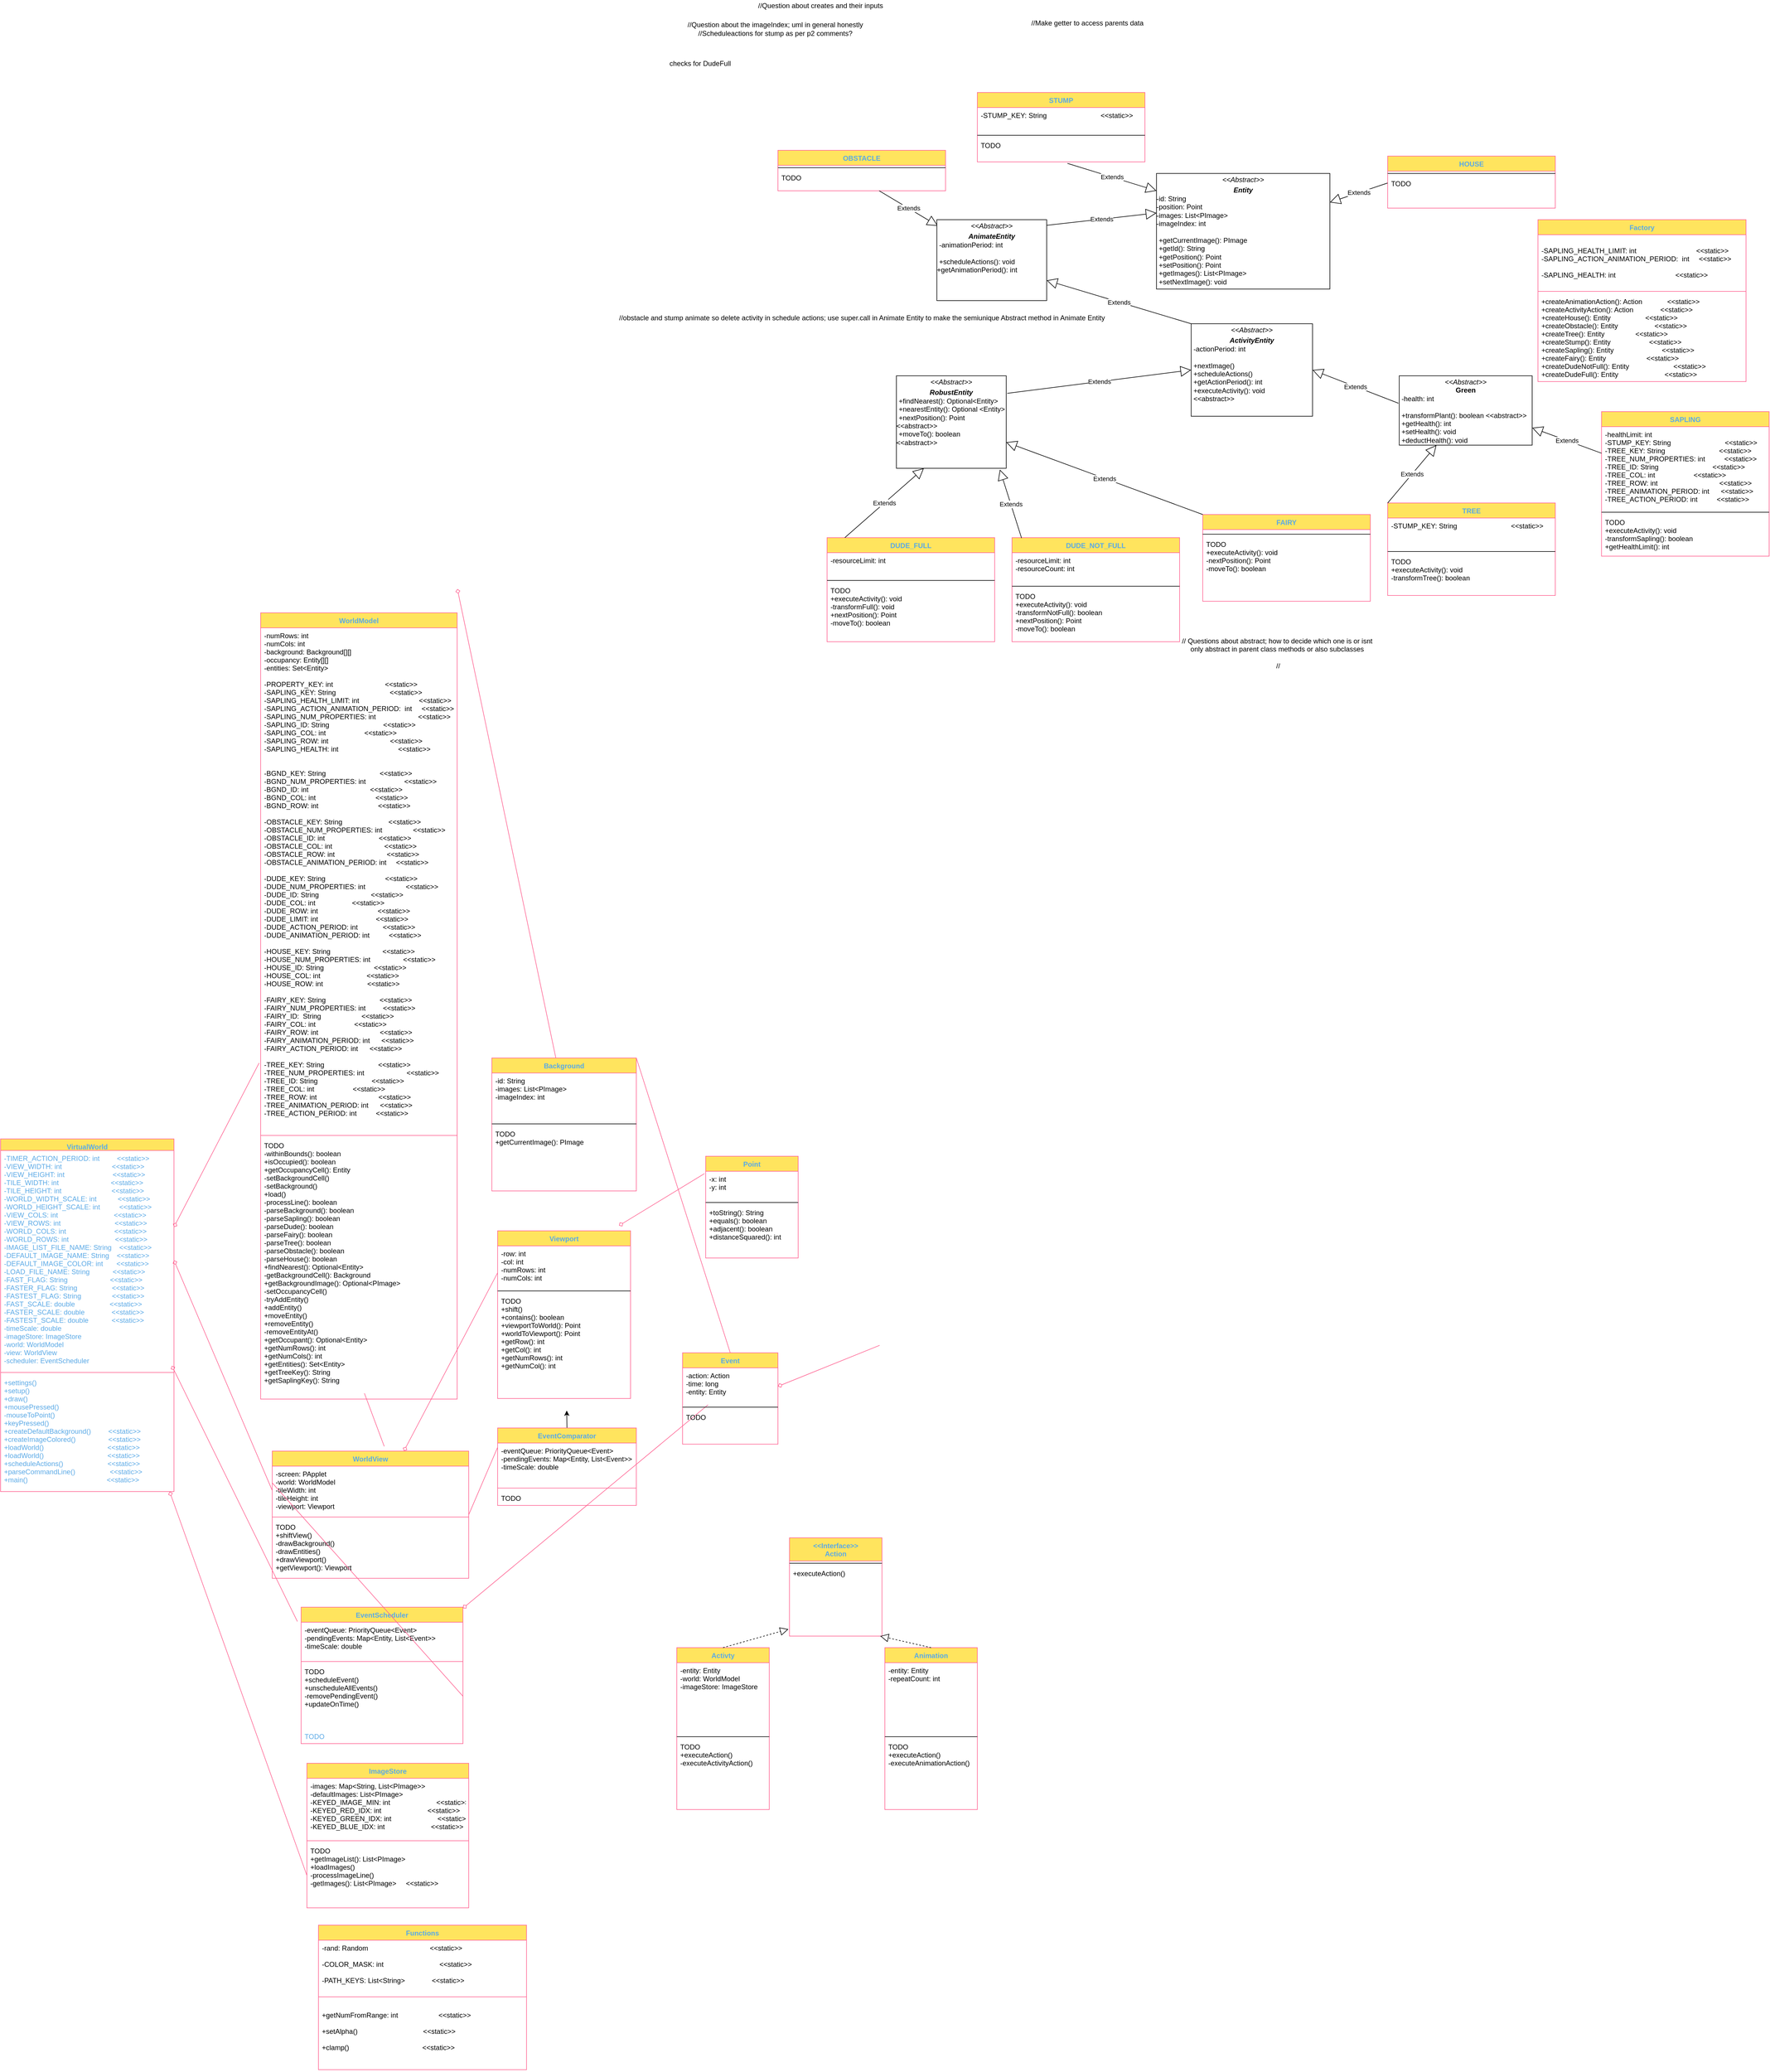 <mxfile version="15.6.4" type="device"><diagram id="Yo6Zvny2ZRX3JAPKxXua" name="Page 2"><mxGraphModel dx="2624" dy="3294" grid="1" gridSize="10" guides="1" tooltips="1" connect="1" arrows="1" fold="1" page="1" pageScale="1" pageWidth="850" pageHeight="1100" math="0" shadow="0"><root><mxCell id="0"/><mxCell id="1" parent="0"/><mxCell id="8I9pphBKhg92I5GMk5e_-31" value="" style="graphMlID=e0;endArrow=none;strokeColor=#FF6392;strokeWidth=1.0;startArrow=diamond;startFill=0;endFill=1;exitX=1;exitY=0.25;exitDx=0;exitDy=0;fontColor=#5AA9E6;entryX=-0.008;entryY=-0.286;entryDx=0;entryDy=0;entryPerimeter=0;" parent="1" source="8I9pphBKhg92I5GMk5e_-50" target="8I9pphBKhg92I5GMk5e_-57" edge="1"><mxGeometry relative="1" as="geometry"/></mxCell><mxCell id="8I9pphBKhg92I5GMk5e_-32" value="" style="graphMlID=e1;endArrow=none;strokeColor=#FF6392;strokeWidth=1.0;startArrow=diamond;startFill=0;endFill=1;exitX=1;exitY=0.5;exitDx=0;exitDy=0;fontColor=#5AA9E6;entryX=0;entryY=0.5;entryDx=0;entryDy=0;" parent="1" source="8I9pphBKhg92I5GMk5e_-51" target="8I9pphBKhg92I5GMk5e_-61" edge="1"><mxGeometry relative="1" as="geometry"/></mxCell><mxCell id="8I9pphBKhg92I5GMk5e_-33" value="" style="graphMlID=e2;endArrow=none;strokeColor=#FF6392;strokeWidth=1.0;startArrow=diamond;startFill=0;endFill=1;fontColor=#5AA9E6;entryX=0;entryY=0.25;entryDx=0;entryDy=0;" parent="1" source="8I9pphBKhg92I5GMk5e_-60" target="8I9pphBKhg92I5GMk5e_-89" edge="1"><mxGeometry relative="1" as="geometry"><mxPoint x="648" y="240" as="sourcePoint"/></mxGeometry></mxCell><mxCell id="8I9pphBKhg92I5GMk5e_-34" value="" style="graphMlID=e3;endArrow=none;strokeColor=#FF6392;strokeWidth=1.0;startArrow=diamond;startFill=0;endFill=1;exitX=0.988;exitY=-0.077;exitDx=0;exitDy=0;exitPerimeter=0;fontColor=#5AA9E6;entryX=-0.023;entryY=0.105;entryDx=0;entryDy=0;entryPerimeter=0;" parent="1" source="8I9pphBKhg92I5GMk5e_-53" target="8I9pphBKhg92I5GMk5e_-64" edge="1"><mxGeometry relative="1" as="geometry"><mxPoint x="840" y="580" as="targetPoint"/></mxGeometry></mxCell><mxCell id="8I9pphBKhg92I5GMk5e_-35" value="" style="graphMlID=e4;endArrow=none;strokeColor=#FF6392;strokeWidth=1.0;startArrow=diamond;startFill=0;endFill=1;exitX=0.975;exitY=1;exitDx=0;exitDy=0;exitPerimeter=0;fontColor=#5AA9E6;entryX=0;entryY=0.5;entryDx=0;entryDy=0;" parent="1" source="8I9pphBKhg92I5GMk5e_-53" target="8I9pphBKhg92I5GMk5e_-71" edge="1"><mxGeometry relative="1" as="geometry"/></mxCell><mxCell id="8I9pphBKhg92I5GMk5e_-36" value="" style="graphMlID=e5;endArrow=none;strokeColor=#FF6392;strokeWidth=1.0;startArrow=diamond;startFill=0;endFill=1;fontColor=#5AA9E6;exitX=1.001;exitY=-0.077;exitDx=0;exitDy=0;exitPerimeter=0;" parent="1" source="8I9pphBKhg92I5GMk5e_-55" target="8I9pphBKhg92I5GMk5e_-82" edge="1"><mxGeometry relative="1" as="geometry"/></mxCell><mxCell id="8I9pphBKhg92I5GMk5e_-37" value="" style="graphMlID=e6;endArrow=none;strokeColor=#FF6392;strokeWidth=1.0;startArrow=diamond;startFill=0;endFill=1;fontColor=#5AA9E6;" parent="1" source="8I9pphBKhg92I5GMk5e_-64" target="8I9pphBKhg92I5GMk5e_-97" edge="1"><mxGeometry relative="1" as="geometry"/></mxCell><mxCell id="8I9pphBKhg92I5GMk5e_-38" value="" style="graphMlID=e7;endArrow=none;strokeColor=#FF6392;strokeWidth=1.0;startArrow=none;startFill=1;endFill=1;fontColor=#5AA9E6;entryX=0;entryY=0.25;entryDx=0;entryDy=0;exitX=1;exitY=0.5;exitDx=0;exitDy=0;" parent="1" source="8I9pphBKhg92I5GMk5e_-60" target="8I9pphBKhg92I5GMk5e_-72" edge="1"><mxGeometry relative="1" as="geometry"/></mxCell><mxCell id="8I9pphBKhg92I5GMk5e_-40" value="" style="graphMlID=e9;endArrow=none;strokeColor=#FF6392;strokeWidth=1.0;startArrow=diamond;startFill=0;endFill=1;fontColor=#5AA9E6;entryX=-0.013;entryY=0.08;entryDx=0;entryDy=0;entryPerimeter=0;" parent="1" target="8I9pphBKhg92I5GMk5e_-105" edge="1"><mxGeometry relative="1" as="geometry"><mxPoint x="1090" y="300" as="sourcePoint"/></mxGeometry></mxCell><mxCell id="8I9pphBKhg92I5GMk5e_-42" value="" style="graphMlID=e11;endArrow=none;strokeColor=#FF6392;strokeWidth=1.0;startArrow=diamond;startFill=0;endFill=1;fontColor=#5AA9E6;exitX=1;exitY=0.5;exitDx=0;exitDy=0;entryX=0.006;entryY=0.178;entryDx=0;entryDy=0;entryPerimeter=0;" parent="1" source="8I9pphBKhg92I5GMk5e_-97" edge="1"><mxGeometry relative="1" as="geometry"><mxPoint x="1540.96" y="507.072" as="targetPoint"/></mxGeometry></mxCell><mxCell id="8I9pphBKhg92I5GMk5e_-45" value="" style="graphMlID=e14;endArrow=none;strokeColor=#FF6392;strokeWidth=1.0;startArrow=none;startFill=1;endFill=1;fontColor=#5AA9E6;exitX=0.5;exitY=0;exitDx=0;exitDy=0;entryX=1;entryY=0;entryDx=0;entryDy=0;" parent="1" source="8I9pphBKhg92I5GMk5e_-96" target="8I9pphBKhg92I5GMk5e_-81" edge="1"><mxGeometry relative="1" as="geometry"><mxPoint x="1420.887" y="-186" as="targetPoint"/></mxGeometry></mxCell><mxCell id="8I9pphBKhg92I5GMk5e_-50" value="VirtualWorld" style="swimlane;fontStyle=1;align=center;verticalAlign=top;childLayout=stackLayout;horizontal=1;startSize=20;horizontalStack=0;resizeParent=1;resizeParentMax=0;resizeLast=0;collapsible=1;marginBottom=0;hachureGap=4;pointerEvents=0;fillColor=#FFE45E;strokeColor=#FF6392;fontColor=#5AA9E6;" parent="1" vertex="1"><mxGeometry x="20" y="150" width="300" height="610" as="geometry"/></mxCell><mxCell id="8I9pphBKhg92I5GMk5e_-51" value="-TIMER_ACTION_PERIOD: int         &lt;&lt;static&gt;&gt;&#10;-VIEW_WIDTH: int                          &lt;&lt;static&gt;&gt;&#10;-VIEW_HEIGHT: int                         &lt;&lt;static&gt;&gt;&#10;-TILE_WIDTH: int                           &lt;&lt;static&gt;&gt;&#10;-TILE_HEIGHT: int                          &lt;&lt;static&gt;&gt;&#10;-WORLD_WIDTH_SCALE: int           &lt;&lt;static&gt;&gt;&#10;-WORLD_HEIGHT_SCALE: int          &lt;&lt;static&gt;&gt;&#10;-VIEW_COLS: int                             &lt;&lt;static&gt;&gt;&#10;-VIEW_ROWS: int                            &lt;&lt;static&gt;&gt;&#10;-WORLD_COLS: int                         &lt;&lt;static&gt;&gt;&#10;-WORLD_ROWS: int                        &lt;&lt;static&gt;&gt;&#10;-IMAGE_LIST_FILE_NAME: String    &lt;&lt;static&gt;&gt;&#10;-DEFAULT_IMAGE_NAME: String    &lt;&lt;static&gt;&gt;&#10;-DEFAULT_IMAGE_COLOR: int       &lt;&lt;static&gt;&gt;&#10;-LOAD_FILE_NAME: String            &lt;&lt;static&gt;&gt;&#10;-FAST_FLAG: String                      &lt;&lt;static&gt;&gt;&#10;-FASTER_FLAG: String                  &lt;&lt;static&gt;&gt;&#10;-FASTEST_FLAG: String                &lt;&lt;static&gt;&gt;&#10;-FAST_SCALE: double                  &lt;&lt;static&gt;&gt;&#10;-FASTER_SCALE: double              &lt;&lt;static&gt;&gt;&#10;-FASTEST_SCALE: double            &lt;&lt;static&gt;&gt;&#10;-timeScale: double&#10;-imageStore: ImageStore&#10;-world: WorldModel&#10;-view: WorldView&#10;-scheduler: EventScheduler" style="text;strokeColor=none;fillColor=none;align=left;verticalAlign=top;spacingLeft=4;spacingRight=4;overflow=hidden;rotatable=0;points=[[0,0.5],[1,0.5]];portConstraint=eastwest;fontColor=#5AA9E6;" parent="8I9pphBKhg92I5GMk5e_-50" vertex="1"><mxGeometry y="20" width="300" height="380" as="geometry"/></mxCell><mxCell id="8I9pphBKhg92I5GMk5e_-52" value="" style="line;strokeWidth=1;fillColor=none;align=left;verticalAlign=middle;spacingTop=-1;spacingLeft=3;spacingRight=3;rotatable=0;labelPosition=right;points=[];portConstraint=eastwest;strokeColor=#FF6392;fontColor=#5AA9E6;" parent="8I9pphBKhg92I5GMk5e_-50" vertex="1"><mxGeometry y="400" width="300" height="8" as="geometry"/></mxCell><mxCell id="8I9pphBKhg92I5GMk5e_-53" value="+settings()&#10;+setup()&#10;+draw()&#10;+mousePressed()&#10;-mouseToPoint()&#10;+keyPressed()&#10;+createDefaultBackground()         &lt;&lt;static&gt;&gt;&#10;+createImageColored()                 &lt;&lt;static&gt;&gt;&#10;+loadWorld()                                 &lt;&lt;static&gt;&gt;&#10;+loadWorld()                                 &lt;&lt;static&gt;&gt;&#10;+scheduleActions()                       &lt;&lt;static&gt;&gt;&#10;+parseCommandLine()                  &lt;&lt;static&gt;&gt;&#10;+main()                                         &lt;&lt;static&gt;&gt;" style="text;strokeColor=none;fillColor=none;align=left;verticalAlign=top;spacingLeft=4;spacingRight=4;overflow=hidden;rotatable=0;points=[[0,0.5],[1,0.5]];portConstraint=eastwest;fontColor=#5AA9E6;" parent="8I9pphBKhg92I5GMk5e_-50" vertex="1"><mxGeometry y="408" width="300" height="202" as="geometry"/></mxCell><mxCell id="8I9pphBKhg92I5GMk5e_-54" value="WorldModel" style="swimlane;fontStyle=1;align=center;verticalAlign=top;childLayout=stackLayout;horizontal=1;startSize=26;horizontalStack=0;resizeParent=1;resizeParentMax=0;resizeLast=0;collapsible=1;marginBottom=0;hachureGap=4;pointerEvents=0;sketch=0;fontColor=#5AA9E6;strokeColor=#FF6392;fillColor=#FFE45E;" parent="1" vertex="1"><mxGeometry x="470" y="-760" width="340" height="1360" as="geometry"/></mxCell><mxCell id="8I9pphBKhg92I5GMk5e_-55" value="-numRows: int&#10;-numCols: int&#10;-background: Background[][]&#10;-occupancy: Entity[][]&#10;-entities: Set&lt;Entity&gt;&#10;&#10;-PROPERTY_KEY: int                           &lt;&lt;static&gt;&gt;&#10;-SAPLING_KEY: String                            &lt;&lt;static&gt;&gt;&#10;-SAPLING_HEALTH_LIMIT: int                               &lt;&lt;static&gt;&gt;&#10;-SAPLING_ACTION_ANIMATION_PERIOD:  int     &lt;&lt;static&gt;&gt;&#10;-SAPLING_NUM_PROPERTIES: int                      &lt;&lt;static&gt;&gt;&#10;-SAPLING_ID: String                            &lt;&lt;static&gt;&gt;&#10;-SAPLING_COL: int                    &lt;&lt;static&gt;&gt;&#10;-SAPLING_ROW: int                                &lt;&lt;static&gt;&gt;&#10;-SAPLING_HEALTH: int                               &lt;&lt;static&gt;&gt;&#10;&#10;&#10;-BGND_KEY: String                            &lt;&lt;static&gt;&gt;&#10;-BGND_NUM_PROPERTIES: int                    &lt;&lt;static&gt;&gt;&#10;-BGND_ID: int                                &lt;&lt;static&gt;&gt;&#10;-BGND_COL: int                               &lt;&lt;static&gt;&gt;&#10;-BGND_ROW: int                               &lt;&lt;static&gt;&gt;&#10;&#10;-OBSTACLE_KEY: String                        &lt;&lt;static&gt;&gt;&#10;-OBSTACLE_NUM_PROPERTIES: int                &lt;&lt;static&gt;&gt;&#10;-OBSTACLE_ID: int                            &lt;&lt;static&gt;&gt;&#10;-OBSTACLE_COL: int                           &lt;&lt;static&gt;&gt;&#10;-OBSTACLE_ROW: int                           &lt;&lt;static&gt;&gt;&#10;-OBSTACLE_ANIMATION_PERIOD: int     &lt;&lt;static&gt;&gt;&#10;&#10;-DUDE_KEY: String                               &lt;&lt;static&gt;&gt;&#10;-DUDE_NUM_PROPERTIES: int                     &lt;&lt;static&gt;&gt;&#10;-DUDE_ID: String                           &lt;&lt;static&gt;&gt;&#10;-DUDE_COL: int                   &lt;&lt;static&gt;&gt;&#10;-DUDE_ROW: int                               &lt;&lt;static&gt;&gt;&#10;-DUDE_LIMIT: int                              &lt;&lt;static&gt;&gt;&#10;-DUDE_ACTION_PERIOD: int             &lt;&lt;static&gt;&gt;&#10;-DUDE_ANIMATION_PERIOD: int          &lt;&lt;static&gt;&gt;&#10;&#10;-HOUSE_KEY: String                           &lt;&lt;static&gt;&gt;&#10;-HOUSE_NUM_PROPERTIES: int                 &lt;&lt;static&gt;&gt;&#10;-HOUSE_ID: String                          &lt;&lt;static&gt;&gt;&#10;-HOUSE_COL: int                        &lt;&lt;static&gt;&gt;&#10;-HOUSE_ROW: int                       &lt;&lt;static&gt;&gt;&#10;&#10;-FAIRY_KEY: String                            &lt;&lt;static&gt;&gt;&#10;-FAIRY_NUM_PROPERTIES: int         &lt;&lt;static&gt;&gt;&#10;-FAIRY_ID:  String                     &lt;&lt;static&gt;&gt;&#10;-FAIRY_COL: int                    &lt;&lt;static&gt;&gt;&#10;-FAIRY_ROW: int                                &lt;&lt;static&gt;&gt;&#10;-FAIRY_ANIMATION_PERIOD: int      &lt;&lt;static&gt;&gt;&#10;-FAIRY_ACTION_PERIOD: int      &lt;&lt;static&gt;&gt;&#10;&#10;-TREE_KEY: String                            &lt;&lt;static&gt;&gt;&#10;-TREE_NUM_PROPERTIES: int                      &lt;&lt;static&gt;&gt;&#10;-TREE_ID: String                            &lt;&lt;static&gt;&gt;&#10;-TREE_COL: int                    &lt;&lt;static&gt;&gt;&#10;-TREE_ROW: int                                &lt;&lt;static&gt;&gt;&#10;-TREE_ANIMATION_PERIOD: int      &lt;&lt;static&gt;&gt;&#10;-TREE_ACTION_PERIOD: int          &lt;&lt;static&gt;&gt;&#10;" style="text;strokeColor=none;fillColor=none;align=left;verticalAlign=top;spacingLeft=4;spacingRight=4;overflow=hidden;rotatable=0;points=[[0,0.5],[1,0.5]];portConstraint=eastwest;fontColor=#000000;" parent="8I9pphBKhg92I5GMk5e_-54" vertex="1"><mxGeometry y="26" width="340" height="874" as="geometry"/></mxCell><mxCell id="8I9pphBKhg92I5GMk5e_-56" value="" style="line;strokeWidth=1;fillColor=none;align=left;verticalAlign=middle;spacingTop=-1;spacingLeft=3;spacingRight=3;rotatable=0;labelPosition=right;points=[];portConstraint=eastwest;strokeColor=#FF6392;fontColor=#5AA9E6;" parent="8I9pphBKhg92I5GMk5e_-54" vertex="1"><mxGeometry y="900" width="340" height="8" as="geometry"/></mxCell><mxCell id="8I9pphBKhg92I5GMk5e_-57" value="TODO&#10;-withinBounds(): boolean&#10;+isOccupied(): boolean&#10;+getOccupancyCell(): Entity&#10;-setBackgroundCell()&#10;-setBackground()    &#10;+load() &#10;-processLine(): boolean&#10;-parseBackground(): boolean                  &#10;-parseSapling(): boolean                       &#10;-parseDude(): boolean                    &#10;-parseFairy(): boolean                        &#10;-parseTree(): boolean                      &#10;-parseObstacle(): boolean                       &#10;-parseHouse(): boolean&#10;+findNearest(): Optional&lt;Entity&gt;&#10;-getBackgroundCell(): Background&#10;+getBackgroundImage(): Optional&lt;PImage&gt;      &#10;-setOccupancyCell()&#10;-tryAddEntity()&#10;+addEntity()                                 &#10;+moveEntity()                                &#10;+removeEntity()                             &#10;-removeEntityAt() &#10;+getOccupant(): Optional&lt;Entity&gt;&#10;+getNumRows(): int &#10;+getNumCols(): int   &#10;+getEntities(): Set&lt;Entity&gt; &#10;+getTreeKey(): String&#10;+getSaplingKey(): String                                                                                                                                                                                                                                                    &#10;" style="text;strokeColor=none;fillColor=none;align=left;verticalAlign=top;spacingLeft=4;spacingRight=4;overflow=hidden;rotatable=0;points=[[0,0.5],[1,0.5]];portConstraint=eastwest;fontColor=#020405;" parent="8I9pphBKhg92I5GMk5e_-54" vertex="1"><mxGeometry y="908" width="340" height="452" as="geometry"/></mxCell><mxCell id="8I9pphBKhg92I5GMk5e_-64" value="EventScheduler" style="swimlane;fontStyle=1;align=center;verticalAlign=top;childLayout=stackLayout;horizontal=1;startSize=26;horizontalStack=0;resizeParent=1;resizeParentMax=0;resizeLast=0;collapsible=1;marginBottom=0;hachureGap=4;pointerEvents=0;sketch=0;fontColor=#5AA9E6;strokeColor=#FF6392;fillColor=#FFE45E;" parent="1" vertex="1"><mxGeometry x="540" y="960" width="280" height="236" as="geometry"/></mxCell><mxCell id="8I9pphBKhg92I5GMk5e_-65" value="-eventQueue: PriorityQueue&lt;Event&gt;&#10;-pendingEvents: Map&lt;Entity, List&lt;Event&gt;&gt;&#10;-timeScale: double" style="text;strokeColor=none;fillColor=none;align=left;verticalAlign=top;spacingLeft=4;spacingRight=4;overflow=hidden;rotatable=0;points=[[0,0.5],[1,0.5]];portConstraint=eastwest;fontColor=#000000;" parent="8I9pphBKhg92I5GMk5e_-64" vertex="1"><mxGeometry y="26" width="280" height="64" as="geometry"/></mxCell><mxCell id="8I9pphBKhg92I5GMk5e_-66" value="" style="line;strokeWidth=1;fillColor=none;align=left;verticalAlign=middle;spacingTop=-1;spacingLeft=3;spacingRight=3;rotatable=0;labelPosition=right;points=[];portConstraint=eastwest;strokeColor=#FF6392;fontColor=#5AA9E6;" parent="8I9pphBKhg92I5GMk5e_-64" vertex="1"><mxGeometry y="90" width="280" height="8" as="geometry"/></mxCell><mxCell id="8I9pphBKhg92I5GMk5e_-67" value="TODO&#10;+scheduleEvent()                                  &#10;+unscheduleAllEvents()                    &#10;-removePendingEvent()                        &#10;+updateOnTime()                              " style="text;strokeColor=none;fillColor=none;align=left;verticalAlign=top;spacingLeft=4;spacingRight=4;overflow=hidden;rotatable=0;points=[[0,0.5],[1,0.5]];portConstraint=eastwest;fontColor=#000000;" parent="8I9pphBKhg92I5GMk5e_-64" vertex="1"><mxGeometry y="98" width="280" height="112" as="geometry"/></mxCell><mxCell id="8I9pphBKhg92I5GMk5e_-76" value="TODO" style="text;strokeColor=none;fillColor=none;align=left;verticalAlign=top;spacingLeft=4;spacingRight=4;overflow=hidden;rotatable=0;points=[[0,0.5],[1,0.5]];portConstraint=eastwest;fontColor=#5AA9E6;" parent="8I9pphBKhg92I5GMk5e_-64" vertex="1"><mxGeometry y="210" width="280" height="26" as="geometry"/></mxCell><mxCell id="8I9pphBKhg92I5GMk5e_-68" value="ImageStore" style="swimlane;fontStyle=1;align=center;verticalAlign=top;childLayout=stackLayout;horizontal=1;startSize=26;horizontalStack=0;resizeParent=1;resizeParentMax=0;resizeLast=0;collapsible=1;marginBottom=0;hachureGap=4;pointerEvents=0;sketch=0;fontColor=#5AA9E6;strokeColor=#FF6392;fillColor=#FFE45E;" parent="1" vertex="1"><mxGeometry x="550" y="1230" width="280" height="250" as="geometry"/></mxCell><mxCell id="8I9pphBKhg92I5GMk5e_-69" value="-images: Map&lt;String, List&lt;PImage&gt;&gt;&#10;-defaultImages: List&lt;PImage&gt;&#10;-KEYED_IMAGE_MIN: int                        &lt;&lt;static&gt;&gt;&#10;-KEYED_RED_IDX: int                        &lt;&lt;static&gt;&gt;&#10;-KEYED_GREEN_IDX: int                        &lt;&lt;static&gt;&gt;&#10;-KEYED_BLUE_IDX: int                        &lt;&lt;static&gt;&gt;" style="text;strokeColor=none;fillColor=none;align=left;verticalAlign=top;spacingLeft=4;spacingRight=4;overflow=hidden;rotatable=0;points=[[0,0.5],[1,0.5]];portConstraint=eastwest;fontColor=#000000;" parent="8I9pphBKhg92I5GMk5e_-68" vertex="1"><mxGeometry y="26" width="280" height="104" as="geometry"/></mxCell><mxCell id="8I9pphBKhg92I5GMk5e_-70" value="" style="line;strokeWidth=1;fillColor=none;align=left;verticalAlign=middle;spacingTop=-1;spacingLeft=3;spacingRight=3;rotatable=0;labelPosition=right;points=[];portConstraint=eastwest;strokeColor=#FF6392;fontColor=#5AA9E6;" parent="8I9pphBKhg92I5GMk5e_-68" vertex="1"><mxGeometry y="130" width="280" height="8" as="geometry"/></mxCell><mxCell id="8I9pphBKhg92I5GMk5e_-71" value="TODO&#10;+getImageList(): List&lt;PImage&gt;&#10;+loadImages()   &#10;-processImageLine()&#10;-getImages(): List&lt;PImage&gt;     &lt;&lt;static&gt;&gt;     " style="text;strokeColor=none;fillColor=none;align=left;verticalAlign=top;spacingLeft=4;spacingRight=4;overflow=hidden;rotatable=0;points=[[0,0.5],[1,0.5]];portConstraint=eastwest;fontColor=#000000;" parent="8I9pphBKhg92I5GMk5e_-68" vertex="1"><mxGeometry y="138" width="280" height="112" as="geometry"/></mxCell><mxCell id="j7jezcsRiU_rkFKXWaAj-4" style="edgeStyle=orthogonalEdgeStyle;rounded=0;orthogonalLoop=1;jettySize=auto;html=1;exitX=0.5;exitY=0;exitDx=0;exitDy=0;" parent="1" source="8I9pphBKhg92I5GMk5e_-72" edge="1"><mxGeometry relative="1" as="geometry"><mxPoint x="999.571" y="620" as="targetPoint"/></mxGeometry></mxCell><mxCell id="8I9pphBKhg92I5GMk5e_-72" value="EventComparator" style="swimlane;fontStyle=1;align=center;verticalAlign=top;childLayout=stackLayout;horizontal=1;startSize=26;horizontalStack=0;resizeParent=1;resizeParentMax=0;resizeLast=0;collapsible=1;marginBottom=0;hachureGap=4;pointerEvents=0;sketch=0;fontColor=#5AA9E6;strokeColor=#FF6392;fillColor=#FFE45E;" parent="1" vertex="1"><mxGeometry x="880" y="650" width="240" height="134" as="geometry"/></mxCell><mxCell id="8I9pphBKhg92I5GMk5e_-73" value="-eventQueue: PriorityQueue&lt;Event&gt;&#10;-pendingEvents: Map&lt;Entity, List&lt;Event&gt;&gt;&#10;-timeScale: double" style="text;strokeColor=none;fillColor=none;align=left;verticalAlign=top;spacingLeft=4;spacingRight=4;overflow=hidden;rotatable=0;points=[[0,0.5],[1,0.5]];portConstraint=eastwest;fontColor=#000000;" parent="8I9pphBKhg92I5GMk5e_-72" vertex="1"><mxGeometry y="26" width="240" height="74" as="geometry"/></mxCell><mxCell id="8I9pphBKhg92I5GMk5e_-74" value="" style="line;strokeWidth=1;fillColor=none;align=left;verticalAlign=middle;spacingTop=-1;spacingLeft=3;spacingRight=3;rotatable=0;labelPosition=right;points=[];portConstraint=eastwest;strokeColor=#FF6392;fontColor=#5AA9E6;" parent="8I9pphBKhg92I5GMk5e_-72" vertex="1"><mxGeometry y="100" width="240" height="8" as="geometry"/></mxCell><mxCell id="8I9pphBKhg92I5GMk5e_-75" value="TODO" style="text;strokeColor=none;fillColor=none;align=left;verticalAlign=top;spacingLeft=4;spacingRight=4;overflow=hidden;rotatable=0;points=[[0,0.5],[1,0.5]];portConstraint=eastwest;fontColor=#000000;" parent="8I9pphBKhg92I5GMk5e_-72" vertex="1"><mxGeometry y="108" width="240" height="26" as="geometry"/></mxCell><mxCell id="8I9pphBKhg92I5GMk5e_-77" value="Functions" style="swimlane;fontStyle=1;align=center;verticalAlign=top;childLayout=stackLayout;horizontal=1;startSize=26;horizontalStack=0;resizeParent=1;resizeParentMax=0;resizeLast=0;collapsible=1;marginBottom=0;hachureGap=4;pointerEvents=0;sketch=0;fontColor=#5AA9E6;strokeColor=#FF6392;fillColor=#FFE45E;" parent="1" vertex="1"><mxGeometry x="570" y="1510" width="360" height="250" as="geometry"/></mxCell><mxCell id="8I9pphBKhg92I5GMk5e_-78" value="-rand: Random                                &lt;&lt;static&gt;&gt;&#10;&#10;-COLOR_MASK: int                             &lt;&lt;static&gt;&gt;&#10;&#10;-PATH_KEYS: List&lt;String&gt;              &lt;&lt;static&gt;&gt;&#10;&#10;" style="text;strokeColor=none;fillColor=none;align=left;verticalAlign=top;spacingLeft=4;spacingRight=4;overflow=hidden;rotatable=0;points=[[0,0.5],[1,0.5]];portConstraint=eastwest;fontColor=#000000;" parent="8I9pphBKhg92I5GMk5e_-77" vertex="1"><mxGeometry y="26" width="360" height="94" as="geometry"/></mxCell><mxCell id="8I9pphBKhg92I5GMk5e_-79" value="" style="line;strokeWidth=1;fillColor=none;align=left;verticalAlign=middle;spacingTop=-1;spacingLeft=3;spacingRight=3;rotatable=0;labelPosition=right;points=[];portConstraint=eastwest;strokeColor=#FF6392;fontColor=#5AA9E6;" parent="8I9pphBKhg92I5GMk5e_-77" vertex="1"><mxGeometry y="120" width="360" height="8" as="geometry"/></mxCell><mxCell id="8I9pphBKhg92I5GMk5e_-80" value="                         &#10;+getNumFromRange: int                     &lt;&lt;static&gt;&gt;&#10;&#10;+setAlpha()                                  &lt;&lt;static&gt;&gt;&#10;&#10;+clamp()                                      &lt;&lt;static&gt;&gt;&#10;" style="text;strokeColor=none;fillColor=none;align=left;verticalAlign=top;spacingLeft=4;spacingRight=4;overflow=hidden;rotatable=0;points=[[0,0.5],[1,0.5]];portConstraint=eastwest;fontColor=#000000;" parent="8I9pphBKhg92I5GMk5e_-77" vertex="1"><mxGeometry y="128" width="360" height="122" as="geometry"/></mxCell><mxCell id="8I9pphBKhg92I5GMk5e_-81" value="Background" style="swimlane;fontStyle=1;align=center;verticalAlign=top;childLayout=stackLayout;horizontal=1;startSize=26;horizontalStack=0;resizeParent=1;resizeParentMax=0;resizeLast=0;collapsible=1;marginBottom=0;hachureGap=4;pointerEvents=0;sketch=0;fontColor=#5AA9E6;strokeColor=#FF6392;fillColor=#FFE45E;" parent="1" vertex="1"><mxGeometry x="870" y="10" width="250" height="230" as="geometry"/></mxCell><mxCell id="8I9pphBKhg92I5GMk5e_-82" value="-id: String&#10;-images: List&lt;PImage&gt;&#10;-imageIndex: int" style="text;strokeColor=none;fillColor=none;align=left;verticalAlign=top;spacingLeft=4;spacingRight=4;overflow=hidden;rotatable=0;points=[[0,0.5],[1,0.5]];portConstraint=eastwest;" parent="8I9pphBKhg92I5GMk5e_-81" vertex="1"><mxGeometry y="26" width="250" height="84" as="geometry"/></mxCell><mxCell id="8I9pphBKhg92I5GMk5e_-83" value="" style="line;strokeWidth=1;fillColor=none;align=left;verticalAlign=middle;spacingTop=-1;spacingLeft=3;spacingRight=3;rotatable=0;labelPosition=right;points=[];portConstraint=eastwest;" parent="8I9pphBKhg92I5GMk5e_-81" vertex="1"><mxGeometry y="110" width="250" height="8" as="geometry"/></mxCell><mxCell id="8I9pphBKhg92I5GMk5e_-84" value="TODO&#10;+getCurrentImage(): PImage  " style="text;strokeColor=none;fillColor=none;align=left;verticalAlign=top;spacingLeft=4;spacingRight=4;overflow=hidden;rotatable=0;points=[[0,0.5],[1,0.5]];portConstraint=eastwest;" parent="8I9pphBKhg92I5GMk5e_-81" vertex="1"><mxGeometry y="118" width="250" height="112" as="geometry"/></mxCell><mxCell id="8I9pphBKhg92I5GMk5e_-89" value="Viewport" style="swimlane;fontStyle=1;align=center;verticalAlign=top;childLayout=stackLayout;horizontal=1;startSize=26;horizontalStack=0;resizeParent=1;resizeParentMax=0;resizeLast=0;collapsible=1;marginBottom=0;hachureGap=4;pointerEvents=0;sketch=0;fontColor=#5AA9E6;strokeColor=#FF6392;fillColor=#FFE45E;" parent="1" vertex="1"><mxGeometry x="880" y="309.05" width="230" height="290" as="geometry"/></mxCell><mxCell id="8I9pphBKhg92I5GMk5e_-90" value="-row: int&#10;-col: int&#10;-numRows: int&#10;-numCols: int" style="text;strokeColor=none;fillColor=none;align=left;verticalAlign=top;spacingLeft=4;spacingRight=4;overflow=hidden;rotatable=0;points=[[0,0.5],[1,0.5]];portConstraint=eastwest;" parent="8I9pphBKhg92I5GMk5e_-89" vertex="1"><mxGeometry y="26" width="230" height="74" as="geometry"/></mxCell><mxCell id="8I9pphBKhg92I5GMk5e_-91" value="" style="line;strokeWidth=1;fillColor=none;align=left;verticalAlign=middle;spacingTop=-1;spacingLeft=3;spacingRight=3;rotatable=0;labelPosition=right;points=[];portConstraint=eastwest;" parent="8I9pphBKhg92I5GMk5e_-89" vertex="1"><mxGeometry y="100" width="230" height="8" as="geometry"/></mxCell><mxCell id="8I9pphBKhg92I5GMk5e_-92" value="TODO&#10;+shift()&#10;+contains(): boolean  &#10;+viewportToWorld(): Point                    &#10;+worldToViewport(): Point &#10;+getRow(): int &#10;+getCol(): int &#10;+getNumRows(): int &#10;+getNumCol(): int &#10;                                         " style="text;strokeColor=none;fillColor=none;align=left;verticalAlign=top;spacingLeft=4;spacingRight=4;overflow=hidden;rotatable=0;points=[[0,0.5],[1,0.5]];portConstraint=eastwest;" parent="8I9pphBKhg92I5GMk5e_-89" vertex="1"><mxGeometry y="108" width="230" height="182" as="geometry"/></mxCell><mxCell id="8I9pphBKhg92I5GMk5e_-96" value="Event" style="swimlane;fontStyle=1;align=center;verticalAlign=top;childLayout=stackLayout;horizontal=1;startSize=26;horizontalStack=0;resizeParent=1;resizeParentMax=0;resizeLast=0;collapsible=1;marginBottom=0;hachureGap=4;pointerEvents=0;sketch=0;fontColor=#5AA9E6;strokeColor=#FF6392;fillColor=#FFE45E;" parent="1" vertex="1"><mxGeometry x="1200" y="520" width="165" height="158" as="geometry"/></mxCell><mxCell id="8I9pphBKhg92I5GMk5e_-97" value="-action: Action&#10;-time: long&#10;-entity: Entity" style="text;strokeColor=none;fillColor=none;align=left;verticalAlign=top;spacingLeft=4;spacingRight=4;overflow=hidden;rotatable=0;points=[[0,0.5],[1,0.5]];portConstraint=eastwest;" parent="8I9pphBKhg92I5GMk5e_-96" vertex="1"><mxGeometry y="26" width="165" height="64" as="geometry"/></mxCell><mxCell id="8I9pphBKhg92I5GMk5e_-98" value="" style="line;strokeWidth=1;fillColor=none;align=left;verticalAlign=middle;spacingTop=-1;spacingLeft=3;spacingRight=3;rotatable=0;labelPosition=right;points=[];portConstraint=eastwest;" parent="8I9pphBKhg92I5GMk5e_-96" vertex="1"><mxGeometry y="90" width="165" height="8" as="geometry"/></mxCell><mxCell id="8I9pphBKhg92I5GMk5e_-99" value="TODO" style="text;strokeColor=none;fillColor=none;align=left;verticalAlign=top;spacingLeft=4;spacingRight=4;overflow=hidden;rotatable=0;points=[[0,0.5],[1,0.5]];portConstraint=eastwest;" parent="8I9pphBKhg92I5GMk5e_-96" vertex="1"><mxGeometry y="98" width="165" height="60" as="geometry"/></mxCell><mxCell id="8I9pphBKhg92I5GMk5e_-104" value="Point" style="swimlane;fontStyle=1;align=center;verticalAlign=top;childLayout=stackLayout;horizontal=1;startSize=26;horizontalStack=0;resizeParent=1;resizeParentMax=0;resizeLast=0;collapsible=1;marginBottom=0;hachureGap=4;pointerEvents=0;sketch=0;fontColor=#5AA9E6;strokeColor=#FF6392;fillColor=#FFE45E;" parent="1" vertex="1"><mxGeometry x="1240" y="180" width="160" height="176" as="geometry"/></mxCell><mxCell id="8I9pphBKhg92I5GMk5e_-105" value="-x: int&#10;-y: int" style="text;strokeColor=none;fillColor=none;align=left;verticalAlign=top;spacingLeft=4;spacingRight=4;overflow=hidden;rotatable=0;points=[[0,0.5],[1,0.5]];portConstraint=eastwest;" parent="8I9pphBKhg92I5GMk5e_-104" vertex="1"><mxGeometry y="26" width="160" height="50" as="geometry"/></mxCell><mxCell id="8I9pphBKhg92I5GMk5e_-106" value="" style="line;strokeWidth=1;fillColor=none;align=left;verticalAlign=middle;spacingTop=-1;spacingLeft=3;spacingRight=3;rotatable=0;labelPosition=right;points=[];portConstraint=eastwest;" parent="8I9pphBKhg92I5GMk5e_-104" vertex="1"><mxGeometry y="76" width="160" height="8" as="geometry"/></mxCell><mxCell id="8I9pphBKhg92I5GMk5e_-107" value="+toString(): String&#10;+equals(): boolean&#10;+adjacent(): boolean&#10;+distanceSquared(): int                 " style="text;strokeColor=none;fillColor=none;align=left;verticalAlign=top;spacingLeft=4;spacingRight=4;overflow=hidden;rotatable=0;points=[[0,0.5],[1,0.5]];portConstraint=eastwest;" parent="8I9pphBKhg92I5GMk5e_-104" vertex="1"><mxGeometry y="84" width="160" height="92" as="geometry"/></mxCell><mxCell id="8I9pphBKhg92I5GMk5e_-60" value="WorldView" style="swimlane;fontStyle=1;align=center;verticalAlign=top;childLayout=stackLayout;horizontal=1;startSize=26;horizontalStack=0;resizeParent=1;resizeParentMax=0;resizeLast=0;collapsible=1;marginBottom=0;hachureGap=4;pointerEvents=0;sketch=0;fontColor=#5AA9E6;strokeColor=#FF6392;fillColor=#FFE45E;" parent="1" vertex="1"><mxGeometry x="490" y="690" width="340" height="220" as="geometry"/></mxCell><mxCell id="8I9pphBKhg92I5GMk5e_-61" value="-screen: PApplet&#10;-world: WorldModel&#10;-tileWidth: int&#10;-tileHeight: int&#10;-viewport: Viewport" style="text;strokeColor=none;fillColor=none;align=left;verticalAlign=top;spacingLeft=4;spacingRight=4;overflow=hidden;rotatable=0;points=[[0,0.5],[1,0.5]];portConstraint=eastwest;fontColor=#000000;" parent="8I9pphBKhg92I5GMk5e_-60" vertex="1"><mxGeometry y="26" width="340" height="84" as="geometry"/></mxCell><mxCell id="8I9pphBKhg92I5GMk5e_-62" value="" style="line;strokeWidth=1;fillColor=none;align=left;verticalAlign=middle;spacingTop=-1;spacingLeft=3;spacingRight=3;rotatable=0;labelPosition=right;points=[];portConstraint=eastwest;strokeColor=#FF6392;fontColor=#5AA9E6;" parent="8I9pphBKhg92I5GMk5e_-60" vertex="1"><mxGeometry y="110" width="340" height="8" as="geometry"/></mxCell><mxCell id="8I9pphBKhg92I5GMk5e_-63" value="TODO&#10;+shiftView()                               &#10;-drawBackground()                           &#10;-drawEntities()                             &#10;+drawViewport()&#10;+getViewport(): Viewport                             " style="text;strokeColor=none;fillColor=none;align=left;verticalAlign=top;spacingLeft=4;spacingRight=4;overflow=hidden;rotatable=0;points=[[0,0.5],[1,0.5]];portConstraint=eastwest;fontColor=#000000;" parent="8I9pphBKhg92I5GMk5e_-60" vertex="1"><mxGeometry y="118" width="340" height="102" as="geometry"/></mxCell><mxCell id="8I9pphBKhg92I5GMk5e_-44" value="" style="graphMlID=e13;endArrow=none;strokeColor=#FF6392;strokeWidth=1.0;startArrow=none;startFill=1;endFill=1;fontColor=#5AA9E6;entryX=0.528;entryY=0.978;entryDx=0;entryDy=0;entryPerimeter=0;exitX=0.57;exitY=-0.037;exitDx=0;exitDy=0;exitPerimeter=0;" parent="1" source="8I9pphBKhg92I5GMk5e_-60" target="8I9pphBKhg92I5GMk5e_-57" edge="1"><mxGeometry relative="1" as="geometry"/></mxCell><mxCell id="j7jezcsRiU_rkFKXWaAj-7" value="" style="graphMlID=e7;endArrow=none;strokeColor=#FF6392;strokeWidth=1.0;startArrow=none;startFill=1;endFill=1;fontColor=#5AA9E6;entryX=0;entryY=0.25;entryDx=0;entryDy=0;exitX=1;exitY=0.5;exitDx=0;exitDy=0;" parent="1" source="8I9pphBKhg92I5GMk5e_-67" target="8I9pphBKhg92I5GMk5e_-60" edge="1"><mxGeometry relative="1" as="geometry"><mxPoint x="830" y="1204" as="sourcePoint"/><mxPoint x="880" y="683.5" as="targetPoint"/></mxGeometry></mxCell><mxCell id="Ho7jFkTGmNRclLYjyE5O-4" value="&lt;&lt;Interface&gt;&gt;&#10;Action" style="swimlane;fontStyle=1;align=center;verticalAlign=top;childLayout=stackLayout;horizontal=1;startSize=40;horizontalStack=0;resizeParent=1;resizeParentMax=0;resizeLast=0;collapsible=1;marginBottom=0;hachureGap=4;pointerEvents=0;sketch=0;fontColor=#5AA9E6;strokeColor=#FF6392;fillColor=#FFE45E;" parent="1" vertex="1"><mxGeometry x="1385" y="840" width="160" height="170" as="geometry"/></mxCell><mxCell id="Ho7jFkTGmNRclLYjyE5O-6" value="" style="line;strokeWidth=1;fillColor=none;align=left;verticalAlign=middle;spacingTop=-1;spacingLeft=3;spacingRight=3;rotatable=0;labelPosition=right;points=[];portConstraint=eastwest;" parent="Ho7jFkTGmNRclLYjyE5O-4" vertex="1"><mxGeometry y="40" width="160" height="8" as="geometry"/></mxCell><mxCell id="Ho7jFkTGmNRclLYjyE5O-7" value="+executeAction()&#10;                   &#10; " style="text;strokeColor=none;fillColor=none;align=left;verticalAlign=top;spacingLeft=4;spacingRight=4;overflow=hidden;rotatable=0;points=[[0,0.5],[1,0.5]];portConstraint=eastwest;" parent="Ho7jFkTGmNRclLYjyE5O-4" vertex="1"><mxGeometry y="48" width="160" height="122" as="geometry"/></mxCell><mxCell id="Ho7jFkTGmNRclLYjyE5O-8" value="Activty" style="swimlane;fontStyle=1;align=center;verticalAlign=top;childLayout=stackLayout;horizontal=1;startSize=26;horizontalStack=0;resizeParent=1;resizeParentMax=0;resizeLast=0;collapsible=1;marginBottom=0;hachureGap=4;pointerEvents=0;sketch=0;fontColor=#5AA9E6;strokeColor=#FF6392;fillColor=#FFE45E;" parent="1" vertex="1"><mxGeometry x="1190" y="1030" width="160" height="280" as="geometry"/></mxCell><mxCell id="Ho7jFkTGmNRclLYjyE5O-9" value="-entity: Entity&#10;-world: WorldModel&#10;-imageStore: ImageStore&#10;" style="text;strokeColor=none;fillColor=none;align=left;verticalAlign=top;spacingLeft=4;spacingRight=4;overflow=hidden;rotatable=0;points=[[0,0.5],[1,0.5]];portConstraint=eastwest;" parent="Ho7jFkTGmNRclLYjyE5O-8" vertex="1"><mxGeometry y="26" width="160" height="124" as="geometry"/></mxCell><mxCell id="Ho7jFkTGmNRclLYjyE5O-10" value="" style="line;strokeWidth=1;fillColor=none;align=left;verticalAlign=middle;spacingTop=-1;spacingLeft=3;spacingRight=3;rotatable=0;labelPosition=right;points=[];portConstraint=eastwest;" parent="Ho7jFkTGmNRclLYjyE5O-8" vertex="1"><mxGeometry y="150" width="160" height="8" as="geometry"/></mxCell><mxCell id="Ho7jFkTGmNRclLYjyE5O-11" value="TODO    &#10;+executeAction()               &#10;-executeActivityAction()    " style="text;strokeColor=none;fillColor=none;align=left;verticalAlign=top;spacingLeft=4;spacingRight=4;overflow=hidden;rotatable=0;points=[[0,0.5],[1,0.5]];portConstraint=eastwest;" parent="Ho7jFkTGmNRclLYjyE5O-8" vertex="1"><mxGeometry y="158" width="160" height="122" as="geometry"/></mxCell><mxCell id="Ho7jFkTGmNRclLYjyE5O-12" value="" style="endArrow=block;dashed=1;endFill=0;endSize=12;html=1;rounded=0;exitX=0.5;exitY=0;exitDx=0;exitDy=0;entryX=-0.012;entryY=0.952;entryDx=0;entryDy=0;entryPerimeter=0;" parent="1" source="Ho7jFkTGmNRclLYjyE5O-8" edge="1"><mxGeometry width="160" relative="1" as="geometry"><mxPoint x="1290" y="1260" as="sourcePoint"/><mxPoint x="1383.08" y="998.048" as="targetPoint"/></mxGeometry></mxCell><mxCell id="Ho7jFkTGmNRclLYjyE5O-14" value="Animation" style="swimlane;fontStyle=1;align=center;verticalAlign=top;childLayout=stackLayout;horizontal=1;startSize=26;horizontalStack=0;resizeParent=1;resizeParentMax=0;resizeLast=0;collapsible=1;marginBottom=0;hachureGap=4;pointerEvents=0;sketch=0;fontColor=#5AA9E6;strokeColor=#FF6392;fillColor=#FFE45E;" parent="1" vertex="1"><mxGeometry x="1550" y="1030" width="160" height="280" as="geometry"/></mxCell><mxCell id="Ho7jFkTGmNRclLYjyE5O-15" value="-entity: Entity&#10;-repeatCount: int" style="text;strokeColor=none;fillColor=none;align=left;verticalAlign=top;spacingLeft=4;spacingRight=4;overflow=hidden;rotatable=0;points=[[0,0.5],[1,0.5]];portConstraint=eastwest;" parent="Ho7jFkTGmNRclLYjyE5O-14" vertex="1"><mxGeometry y="26" width="160" height="124" as="geometry"/></mxCell><mxCell id="Ho7jFkTGmNRclLYjyE5O-16" value="" style="line;strokeWidth=1;fillColor=none;align=left;verticalAlign=middle;spacingTop=-1;spacingLeft=3;spacingRight=3;rotatable=0;labelPosition=right;points=[];portConstraint=eastwest;" parent="Ho7jFkTGmNRclLYjyE5O-14" vertex="1"><mxGeometry y="150" width="160" height="8" as="geometry"/></mxCell><mxCell id="Ho7jFkTGmNRclLYjyE5O-17" value="TODO&#10;+executeAction() &#10;-executeAnimationAction()                    &#10; " style="text;strokeColor=none;fillColor=none;align=left;verticalAlign=top;spacingLeft=4;spacingRight=4;overflow=hidden;rotatable=0;points=[[0,0.5],[1,0.5]];portConstraint=eastwest;" parent="Ho7jFkTGmNRclLYjyE5O-14" vertex="1"><mxGeometry y="158" width="160" height="122" as="geometry"/></mxCell><mxCell id="Ho7jFkTGmNRclLYjyE5O-19" value="" style="endArrow=block;dashed=1;endFill=0;endSize=12;html=1;rounded=0;exitX=0.5;exitY=0;exitDx=0;exitDy=0;entryX=0.981;entryY=1.048;entryDx=0;entryDy=0;entryPerimeter=0;" parent="1" source="Ho7jFkTGmNRclLYjyE5O-14" edge="1"><mxGeometry width="160" relative="1" as="geometry"><mxPoint x="1290" y="1260" as="sourcePoint"/><mxPoint x="1541.96" y="1009.952" as="targetPoint"/></mxGeometry></mxCell><mxCell id="nEdmCNQDM5G_HjP77bx_-5" value="HOUSE" style="swimlane;fontStyle=1;align=center;verticalAlign=top;childLayout=stackLayout;horizontal=1;startSize=26;horizontalStack=0;resizeParent=1;resizeParentMax=0;resizeLast=0;collapsible=1;marginBottom=0;hachureGap=4;pointerEvents=0;sketch=0;fontColor=#5AA9E6;strokeColor=#FF6392;fillColor=#FFE45E;" parent="1" vertex="1"><mxGeometry x="2420" y="-1550" width="290" height="90" as="geometry"/></mxCell><mxCell id="nEdmCNQDM5G_HjP77bx_-7" value="" style="line;strokeWidth=1;fillColor=none;align=left;verticalAlign=middle;spacingTop=-1;spacingLeft=3;spacingRight=3;rotatable=0;labelPosition=right;points=[];portConstraint=eastwest;" parent="nEdmCNQDM5G_HjP77bx_-5" vertex="1"><mxGeometry y="26" width="290" height="8" as="geometry"/></mxCell><mxCell id="nEdmCNQDM5G_HjP77bx_-8" value="TODO&#10;                          " style="text;strokeColor=none;fillColor=none;align=left;verticalAlign=top;spacingLeft=4;spacingRight=4;overflow=hidden;rotatable=0;points=[[0,0.5],[1,0.5]];portConstraint=eastwest;fontColor=default;" parent="nEdmCNQDM5G_HjP77bx_-5" vertex="1"><mxGeometry y="34" width="290" height="56" as="geometry"/></mxCell><mxCell id="nEdmCNQDM5G_HjP77bx_-9" value="DUDE_NOT_FULL" style="swimlane;fontStyle=1;align=center;verticalAlign=top;childLayout=stackLayout;horizontal=1;startSize=26;horizontalStack=0;resizeParent=1;resizeParentMax=0;resizeLast=0;collapsible=1;marginBottom=0;hachureGap=4;pointerEvents=0;sketch=0;fontColor=#5AA9E6;strokeColor=#FF6392;fillColor=#FFE45E;" parent="1" vertex="1"><mxGeometry x="1770" y="-890" width="290" height="180" as="geometry"/></mxCell><mxCell id="nEdmCNQDM5G_HjP77bx_-10" value="-resourceLimit: int&#10;-resourceCount: int&#10;" style="text;strokeColor=none;fillColor=none;align=left;verticalAlign=top;spacingLeft=4;spacingRight=4;overflow=hidden;rotatable=0;points=[[0,0.5],[1,0.5]];portConstraint=eastwest;" parent="nEdmCNQDM5G_HjP77bx_-9" vertex="1"><mxGeometry y="26" width="290" height="54" as="geometry"/></mxCell><mxCell id="nEdmCNQDM5G_HjP77bx_-11" value="" style="line;strokeWidth=1;fillColor=none;align=left;verticalAlign=middle;spacingTop=-1;spacingLeft=3;spacingRight=3;rotatable=0;labelPosition=right;points=[];portConstraint=eastwest;" parent="nEdmCNQDM5G_HjP77bx_-9" vertex="1"><mxGeometry y="80" width="290" height="8" as="geometry"/></mxCell><mxCell id="nEdmCNQDM5G_HjP77bx_-12" value="TODO&#10;+executeActivity(): void       &#10;-transformNotFull(): boolean        &#10;+nextPosition(): Point                          &#10;-moveTo(): boolean                  &#10;               " style="text;strokeColor=none;fillColor=none;align=left;verticalAlign=top;spacingLeft=4;spacingRight=4;overflow=hidden;rotatable=0;points=[[0,0.5],[1,0.5]];portConstraint=eastwest;fontColor=default;" parent="nEdmCNQDM5G_HjP77bx_-9" vertex="1"><mxGeometry y="88" width="290" height="92" as="geometry"/></mxCell><mxCell id="nEdmCNQDM5G_HjP77bx_-13" value="STUMP" style="swimlane;fontStyle=1;align=center;verticalAlign=top;childLayout=stackLayout;horizontal=1;startSize=26;horizontalStack=0;resizeParent=1;resizeParentMax=0;resizeLast=0;collapsible=1;marginBottom=0;hachureGap=4;pointerEvents=0;sketch=0;fontColor=#5AA9E6;strokeColor=#FF6392;fillColor=#FFE45E;" parent="1" vertex="1"><mxGeometry x="1710" y="-1660" width="290" height="120" as="geometry"/></mxCell><mxCell id="nEdmCNQDM5G_HjP77bx_-14" value="-STUMP_KEY: String                            &lt;&lt;static&gt;&gt;" style="text;strokeColor=none;fillColor=none;align=left;verticalAlign=top;spacingLeft=4;spacingRight=4;overflow=hidden;rotatable=0;points=[[0,0.5],[1,0.5]];portConstraint=eastwest;" parent="nEdmCNQDM5G_HjP77bx_-13" vertex="1"><mxGeometry y="26" width="290" height="44" as="geometry"/></mxCell><mxCell id="nEdmCNQDM5G_HjP77bx_-15" value="" style="line;strokeWidth=1;fillColor=none;align=left;verticalAlign=middle;spacingTop=-1;spacingLeft=3;spacingRight=3;rotatable=0;labelPosition=right;points=[];portConstraint=eastwest;" parent="nEdmCNQDM5G_HjP77bx_-13" vertex="1"><mxGeometry y="70" width="290" height="8" as="geometry"/></mxCell><mxCell id="nEdmCNQDM5G_HjP77bx_-16" value="TODO&#10;                           " style="text;strokeColor=none;fillColor=none;align=left;verticalAlign=top;spacingLeft=4;spacingRight=4;overflow=hidden;rotatable=0;points=[[0,0.5],[1,0.5]];portConstraint=eastwest;fontColor=default;" parent="nEdmCNQDM5G_HjP77bx_-13" vertex="1"><mxGeometry y="78" width="290" height="42" as="geometry"/></mxCell><mxCell id="nEdmCNQDM5G_HjP77bx_-21" value="OBSTACLE" style="swimlane;fontStyle=1;align=center;verticalAlign=top;childLayout=stackLayout;horizontal=1;startSize=26;horizontalStack=0;resizeParent=1;resizeParentMax=0;resizeLast=0;collapsible=1;marginBottom=0;hachureGap=4;pointerEvents=0;sketch=0;fontColor=#5AA9E6;strokeColor=#FF6392;fillColor=#FFE45E;" parent="1" vertex="1"><mxGeometry x="1365" y="-1560" width="290" height="70" as="geometry"/></mxCell><mxCell id="nEdmCNQDM5G_HjP77bx_-23" value="" style="line;strokeWidth=1;fillColor=none;align=left;verticalAlign=middle;spacingTop=-1;spacingLeft=3;spacingRight=3;rotatable=0;labelPosition=right;points=[];portConstraint=eastwest;" parent="nEdmCNQDM5G_HjP77bx_-21" vertex="1"><mxGeometry y="26" width="290" height="8" as="geometry"/></mxCell><mxCell id="nEdmCNQDM5G_HjP77bx_-24" value="TODO&#10;                            " style="text;strokeColor=none;fillColor=none;align=left;verticalAlign=top;spacingLeft=4;spacingRight=4;overflow=hidden;rotatable=0;points=[[0,0.5],[1,0.5]];portConstraint=eastwest;fontColor=default;" parent="nEdmCNQDM5G_HjP77bx_-21" vertex="1"><mxGeometry y="34" width="290" height="36" as="geometry"/></mxCell><mxCell id="nEdmCNQDM5G_HjP77bx_-43" value="SAPLING" style="swimlane;fontStyle=1;align=center;verticalAlign=top;childLayout=stackLayout;horizontal=1;startSize=26;horizontalStack=0;resizeParent=1;resizeParentMax=0;resizeLast=0;collapsible=1;marginBottom=0;hachureGap=4;pointerEvents=0;sketch=0;fontColor=#5AA9E6;strokeColor=#FF6392;fillColor=#FFE45E;" parent="1" vertex="1"><mxGeometry x="2790" y="-1108" width="290" height="250" as="geometry"/></mxCell><mxCell id="nEdmCNQDM5G_HjP77bx_-44" value="-healthLimit: int&#10;-STUMP_KEY: String                            &lt;&lt;static&gt;&gt;&#10;-TREE_KEY: String                            &lt;&lt;static&gt;&gt;&#10;-TREE_NUM_PROPERTIES: int          &lt;&lt;static&gt;&gt;&#10;-TREE_ID: String                            &lt;&lt;static&gt;&gt;&#10;-TREE_COL: int                    &lt;&lt;static&gt;&gt;&#10;-TREE_ROW: int                                &lt;&lt;static&gt;&gt;&#10;-TREE_ANIMATION_PERIOD: int      &lt;&lt;static&gt;&gt;&#10;-TREE_ACTION_PERIOD: int          &lt;&lt;static&gt;&gt;" style="text;strokeColor=none;fillColor=none;align=left;verticalAlign=top;spacingLeft=4;spacingRight=4;overflow=hidden;rotatable=0;points=[[0,0.5],[1,0.5]];portConstraint=eastwest;" parent="nEdmCNQDM5G_HjP77bx_-43" vertex="1"><mxGeometry y="26" width="290" height="144" as="geometry"/></mxCell><mxCell id="nEdmCNQDM5G_HjP77bx_-45" value="" style="line;strokeWidth=1;fillColor=none;align=left;verticalAlign=middle;spacingTop=-1;spacingLeft=3;spacingRight=3;rotatable=0;labelPosition=right;points=[];portConstraint=eastwest;" parent="nEdmCNQDM5G_HjP77bx_-43" vertex="1"><mxGeometry y="170" width="290" height="8" as="geometry"/></mxCell><mxCell id="nEdmCNQDM5G_HjP77bx_-46" value="TODO&#10;+executeActivity(): void &#10;-transformSapling(): boolean        &#10;+getHealthLimit(): int                                      " style="text;strokeColor=none;fillColor=none;align=left;verticalAlign=top;spacingLeft=4;spacingRight=4;overflow=hidden;rotatable=0;points=[[0,0.5],[1,0.5]];portConstraint=eastwest;fontColor=default;" parent="nEdmCNQDM5G_HjP77bx_-43" vertex="1"><mxGeometry y="178" width="290" height="72" as="geometry"/></mxCell><mxCell id="nEdmCNQDM5G_HjP77bx_-47" value="TREE" style="swimlane;fontStyle=1;align=center;verticalAlign=top;childLayout=stackLayout;horizontal=1;startSize=26;horizontalStack=0;resizeParent=1;resizeParentMax=0;resizeLast=0;collapsible=1;marginBottom=0;hachureGap=4;pointerEvents=0;sketch=0;fontColor=#5AA9E6;strokeColor=#FF6392;fillColor=#FFE45E;" parent="1" vertex="1"><mxGeometry x="2420" y="-950" width="290" height="160" as="geometry"/></mxCell><mxCell id="nEdmCNQDM5G_HjP77bx_-48" value="-STUMP_KEY: String                            &lt;&lt;static&gt;&gt;" style="text;strokeColor=none;fillColor=none;align=left;verticalAlign=top;spacingLeft=4;spacingRight=4;overflow=hidden;rotatable=0;points=[[0,0.5],[1,0.5]];portConstraint=eastwest;" parent="nEdmCNQDM5G_HjP77bx_-47" vertex="1"><mxGeometry y="26" width="290" height="54" as="geometry"/></mxCell><mxCell id="nEdmCNQDM5G_HjP77bx_-49" value="" style="line;strokeWidth=1;fillColor=none;align=left;verticalAlign=middle;spacingTop=-1;spacingLeft=3;spacingRight=3;rotatable=0;labelPosition=right;points=[];portConstraint=eastwest;" parent="nEdmCNQDM5G_HjP77bx_-47" vertex="1"><mxGeometry y="80" width="290" height="8" as="geometry"/></mxCell><mxCell id="nEdmCNQDM5G_HjP77bx_-50" value="TODO  &#10;+executeActivity(): void  &#10;-transformTree(): boolean     &#10;               &#10;                       " style="text;strokeColor=none;fillColor=none;align=left;verticalAlign=top;spacingLeft=4;spacingRight=4;overflow=hidden;rotatable=0;points=[[0,0.5],[1,0.5]];portConstraint=eastwest;fontColor=default;" parent="nEdmCNQDM5G_HjP77bx_-47" vertex="1"><mxGeometry y="88" width="290" height="72" as="geometry"/></mxCell><mxCell id="bSH8pv3h09-NiQGPrq-3-1" value="&lt;p style=&quot;margin: 0px ; margin-top: 4px ; text-align: center&quot;&gt;&lt;i&gt;&amp;lt;&amp;lt;Abstract&amp;gt;&amp;gt;&lt;/i&gt;&lt;br&gt;&lt;/p&gt;&lt;p style=&quot;margin: 0px ; margin-top: 4px ; text-align: center&quot;&gt;&lt;b&gt;&lt;i&gt;Entity&lt;/i&gt;&lt;/b&gt;&lt;/p&gt;-id: String&lt;br style=&quot;padding: 0px ; margin: 0px&quot;&gt;-position: Point&lt;br style=&quot;padding: 0px ; margin: 0px&quot;&gt;-images: List&amp;lt;PImage&amp;gt;&lt;br&gt;-imageIndex: int&amp;nbsp;&lt;br style=&quot;padding: 0px ; margin: 0px&quot;&gt;&lt;p style=&quot;margin: 0px ; margin-left: 4px&quot;&gt;&lt;br&gt;&lt;/p&gt;&lt;p style=&quot;margin: 0px ; margin-left: 4px&quot;&gt;+getCurrentImage(): PImage&lt;br&gt;&lt;/p&gt;&lt;p style=&quot;margin: 0px ; margin-left: 4px&quot;&gt;+getId(): String&lt;br style=&quot;padding: 0px ; margin: 0px&quot;&gt;+getPosition(): Point&lt;br style=&quot;padding: 0px ; margin: 0px&quot;&gt;+setPosition(): Point&amp;nbsp;&lt;/p&gt;&lt;p style=&quot;margin: 0px ; margin-left: 4px&quot;&gt;+getImages(): List&amp;lt;PImage&amp;gt;&amp;nbsp;&amp;nbsp;&lt;br&gt;&lt;/p&gt;&lt;p style=&quot;margin: 0px ; margin-left: 4px&quot;&gt;+setNextImage(): void&lt;br&gt;&lt;/p&gt;&lt;p style=&quot;margin: 0px ; margin-left: 4px&quot;&gt;&lt;br&gt;&lt;/p&gt;" style="verticalAlign=top;align=left;overflow=fill;fontSize=12;fontFamily=Helvetica;html=1;fillColor=default;strokeColor=default;fontColor=default;" parent="1" vertex="1"><mxGeometry x="2020" y="-1520" width="300" height="200" as="geometry"/></mxCell><mxCell id="nEdmCNQDM5G_HjP77bx_-33" value="DUDE_FULL" style="swimlane;fontStyle=1;align=center;verticalAlign=top;childLayout=stackLayout;horizontal=1;startSize=26;horizontalStack=0;resizeParent=1;resizeParentMax=0;resizeLast=0;collapsible=1;marginBottom=0;hachureGap=4;pointerEvents=0;sketch=0;fontColor=#5AA9E6;strokeColor=#FF6392;fillColor=#FFE45E;" parent="1" vertex="1"><mxGeometry x="1450" y="-890" width="290" height="180" as="geometry"/></mxCell><mxCell id="nEdmCNQDM5G_HjP77bx_-34" value="-resourceLimit: int&#10;&#10;             " style="text;strokeColor=none;fillColor=none;align=left;verticalAlign=top;spacingLeft=4;spacingRight=4;overflow=hidden;rotatable=0;points=[[0,0.5],[1,0.5]];portConstraint=eastwest;" parent="nEdmCNQDM5G_HjP77bx_-33" vertex="1"><mxGeometry y="26" width="290" height="44" as="geometry"/></mxCell><mxCell id="nEdmCNQDM5G_HjP77bx_-35" value="" style="line;strokeWidth=1;fillColor=none;align=left;verticalAlign=middle;spacingTop=-1;spacingLeft=3;spacingRight=3;rotatable=0;labelPosition=right;points=[];portConstraint=eastwest;" parent="nEdmCNQDM5G_HjP77bx_-33" vertex="1"><mxGeometry y="70" width="290" height="8" as="geometry"/></mxCell><mxCell id="nEdmCNQDM5G_HjP77bx_-36" value="TODO&#10;+executeActivity(): void    &#10;-transformFull(): void         &#10;+nextPosition(): Point       &#10;-moveTo(): boolean                       &#10;                        " style="text;strokeColor=none;fillColor=none;align=left;verticalAlign=top;spacingLeft=4;spacingRight=4;overflow=hidden;rotatable=0;points=[[0,0.5],[1,0.5]];portConstraint=eastwest;fontColor=default;" parent="nEdmCNQDM5G_HjP77bx_-33" vertex="1"><mxGeometry y="78" width="290" height="102" as="geometry"/></mxCell><mxCell id="qmU7aOyDfZE78CB1tSFu-21" value="&lt;p style=&quot;margin: 0px ; margin-top: 4px ; text-align: center&quot;&gt;&lt;i&gt;&amp;lt;&amp;lt;Abstract&amp;gt;&amp;gt;&lt;/i&gt;&lt;br&gt;&lt;/p&gt;&lt;p style=&quot;margin: 0px ; margin-top: 4px ; text-align: center&quot;&gt;&lt;i&gt;&lt;b&gt;ActivityEntity&lt;/b&gt;&lt;/i&gt;&lt;/p&gt;&lt;p style=&quot;margin: 0px ; margin-left: 4px&quot;&gt;-actionPeriod: int&lt;br&gt;&lt;/p&gt;&lt;p style=&quot;margin: 0px ; margin-left: 4px&quot;&gt;&lt;br&gt;&lt;/p&gt;&lt;p style=&quot;margin: 0px ; margin-left: 4px&quot;&gt;+nextImage()&lt;br&gt;&lt;/p&gt;&lt;p style=&quot;margin: 0px ; margin-left: 4px&quot;&gt;+scheduleActions()&lt;br&gt;&lt;/p&gt;&lt;p style=&quot;margin: 0px ; margin-left: 4px&quot;&gt;+getActionPeriod(): int&amp;nbsp;&lt;/p&gt;&lt;p style=&quot;margin: 0px 0px 0px 4px&quot;&gt;+executeActivity(): void&amp;nbsp;&lt;br&gt;&lt;/p&gt;&lt;p style=&quot;margin: 0px ; margin-left: 4px&quot;&gt;&lt;span&gt;&amp;lt;&amp;lt;abstract&amp;gt;&amp;gt;&lt;/span&gt;&amp;nbsp;&amp;nbsp;&lt;br&gt;&lt;/p&gt;&lt;p style=&quot;margin: 0px ; margin-left: 4px&quot;&gt;&lt;br&gt;&lt;/p&gt;&lt;p style=&quot;margin: 0px ; margin-left: 4px&quot;&gt;&lt;br&gt;&lt;/p&gt;&lt;p style=&quot;margin: 0px ; margin-left: 4px&quot;&gt;&lt;br&gt;&lt;/p&gt;" style="verticalAlign=top;align=left;overflow=fill;fontSize=12;fontFamily=Helvetica;html=1;fillColor=default;strokeColor=default;fontColor=default;" parent="1" vertex="1"><mxGeometry x="2080" y="-1260" width="210" height="160" as="geometry"/></mxCell><mxCell id="qmU7aOyDfZE78CB1tSFu-31" value="&lt;p style=&quot;margin: 0px ; margin-top: 4px ; text-align: center&quot;&gt;&lt;i&gt;&amp;lt;&amp;lt;Abstract&amp;gt;&amp;gt;&lt;/i&gt;&lt;br&gt;&lt;/p&gt;&lt;p style=&quot;margin: 0px ; margin-top: 4px ; text-align: center&quot;&gt;&lt;i&gt;&lt;b&gt;RobustEntity&lt;/b&gt;&lt;/i&gt;&lt;/p&gt;&lt;p style=&quot;margin: 0px ; margin-left: 4px&quot;&gt;&lt;/p&gt;&lt;p style=&quot;margin: 0px ; margin-left: 4px&quot;&gt;+findNearest(): Optional&amp;lt;Entity&amp;gt;&lt;br&gt;+nearestEntity(): Optional &amp;lt;Entity&amp;gt;&lt;/p&gt;&lt;p style=&quot;margin: 0px ; margin-left: 4px&quot;&gt;+nextPosition(): Point&amp;nbsp; &amp;nbsp;&lt;br&gt;&lt;/p&gt;&amp;lt;&amp;lt;abstract&amp;gt;&amp;gt;&lt;p style=&quot;margin: 0px ; margin-left: 4px&quot;&gt;+moveTo(): boolean&amp;nbsp;&lt;/p&gt;&amp;lt;&amp;lt;abstract&amp;gt;&amp;gt;" style="verticalAlign=top;align=left;overflow=fill;fontSize=12;fontFamily=Helvetica;html=1;" parent="1" vertex="1"><mxGeometry x="1570" y="-1170" width="190" height="160" as="geometry"/></mxCell><mxCell id="qmU7aOyDfZE78CB1tSFu-48" value="Extends" style="endArrow=block;endSize=16;endFill=0;html=1;rounded=0;entryX=1;entryY=0.75;entryDx=0;entryDy=0;strokeColor=default;labelBackgroundColor=default;fontColor=default;exitX=0;exitY=0;exitDx=0;exitDy=0;" parent="1" source="qmU7aOyDfZE78CB1tSFu-21" target="6I38gq3SvUlG4zI7-YMr-8" edge="1"><mxGeometry width="160" relative="1" as="geometry"><mxPoint x="2520" y="-950" as="sourcePoint"/><mxPoint x="2680" y="-950" as="targetPoint"/></mxGeometry></mxCell><mxCell id="qmU7aOyDfZE78CB1tSFu-50" value="Factory" style="swimlane;fontStyle=1;align=center;verticalAlign=top;childLayout=stackLayout;horizontal=1;startSize=26;horizontalStack=0;resizeParent=1;resizeParentMax=0;resizeLast=0;collapsible=1;marginBottom=0;hachureGap=4;pointerEvents=0;sketch=0;fontColor=#5AA9E6;strokeColor=#FF6392;fillColor=#FFE45E;" parent="1" vertex="1"><mxGeometry x="2680" y="-1440" width="360" height="280" as="geometry"/></mxCell><mxCell id="qmU7aOyDfZE78CB1tSFu-51" value="&#10;-SAPLING_HEALTH_LIMIT: int                               &lt;&lt;static&gt;&gt;&#10;-SAPLING_ACTION_ANIMATION_PERIOD:  int     &lt;&lt;static&gt;&gt;&#10;&#10;-SAPLING_HEALTH: int                               &lt;&lt;static&gt;&gt;&#10;" style="text;strokeColor=none;fillColor=none;align=left;verticalAlign=top;spacingLeft=4;spacingRight=4;overflow=hidden;rotatable=0;points=[[0,0.5],[1,0.5]];portConstraint=eastwest;fontColor=#000000;" parent="qmU7aOyDfZE78CB1tSFu-50" vertex="1"><mxGeometry y="26" width="360" height="94" as="geometry"/></mxCell><mxCell id="qmU7aOyDfZE78CB1tSFu-52" value="" style="line;strokeWidth=1;fillColor=none;align=left;verticalAlign=middle;spacingTop=-1;spacingLeft=3;spacingRight=3;rotatable=0;labelPosition=right;points=[];portConstraint=eastwest;strokeColor=#FF6392;fontColor=#5AA9E6;" parent="qmU7aOyDfZE78CB1tSFu-50" vertex="1"><mxGeometry y="120" width="360" height="8" as="geometry"/></mxCell><mxCell id="qmU7aOyDfZE78CB1tSFu-53" value="+createAnimationAction(): Action             &lt;&lt;static&gt;&gt;&#10;+createActivityAction(): Action              &lt;&lt;static&gt;&gt;&#10;+createHouse(): Entity                  &lt;&lt;static&gt;&gt;&#10;+createObstacle(): Entity                   &lt;&lt;static&gt;&gt;&#10;+createTree(): Entity                &lt;&lt;static&gt;&gt;&#10;+createStump(): Entity                    &lt;&lt;static&gt;&gt;&#10;+createSapling(): Entity                         &lt;&lt;static&gt;&gt;&#10;+createFairy(): Entity                     &lt;&lt;static&gt;&gt;&#10;+createDudeNotFull(): Entity                       &lt;&lt;static&gt;&gt;&#10;+createDudeFull(): Entity                        &lt;&lt;static&gt;&gt;" style="text;strokeColor=none;fillColor=none;align=left;verticalAlign=top;spacingLeft=4;spacingRight=4;overflow=hidden;rotatable=0;points=[[0,0.5],[1,0.5]];portConstraint=eastwest;fontColor=#000000;" parent="qmU7aOyDfZE78CB1tSFu-50" vertex="1"><mxGeometry y="128" width="360" height="152" as="geometry"/></mxCell><mxCell id="nEdmCNQDM5G_HjP77bx_-29" value="FAIRY" style="swimlane;fontStyle=1;align=center;verticalAlign=top;childLayout=stackLayout;horizontal=1;startSize=26;horizontalStack=0;resizeParent=1;resizeParentMax=0;resizeLast=0;collapsible=1;marginBottom=0;hachureGap=4;pointerEvents=0;sketch=0;fontColor=#5AA9E6;strokeColor=#FF6392;fillColor=#FFE45E;" parent="1" vertex="1"><mxGeometry x="2100" y="-930" width="290" height="150" as="geometry"/></mxCell><mxCell id="nEdmCNQDM5G_HjP77bx_-30" value="&#10;                            " style="text;strokeColor=none;fillColor=none;align=left;verticalAlign=top;spacingLeft=4;spacingRight=4;overflow=hidden;rotatable=0;points=[[0,0.5],[1,0.5]];portConstraint=eastwest;fontColor=default;" parent="nEdmCNQDM5G_HjP77bx_-29" vertex="1"><mxGeometry y="26" width="290" height="4" as="geometry"/></mxCell><mxCell id="nEdmCNQDM5G_HjP77bx_-31" value="" style="line;strokeWidth=1;fillColor=none;align=left;verticalAlign=middle;spacingTop=-1;spacingLeft=3;spacingRight=3;rotatable=0;labelPosition=right;points=[];portConstraint=eastwest;" parent="nEdmCNQDM5G_HjP77bx_-29" vertex="1"><mxGeometry y="30" width="290" height="8" as="geometry"/></mxCell><mxCell id="nEdmCNQDM5G_HjP77bx_-32" value="TODO&#10;+executeActivity(): void     &#10;-nextPosition(): Point      &#10;-moveTo(): boolean         &#10;                                      " style="text;strokeColor=none;fillColor=none;align=left;verticalAlign=top;spacingLeft=4;spacingRight=4;overflow=hidden;rotatable=0;points=[[0,0.5],[1,0.5]];portConstraint=eastwest;fontColor=default;" parent="nEdmCNQDM5G_HjP77bx_-29" vertex="1"><mxGeometry y="38" width="290" height="112" as="geometry"/></mxCell><mxCell id="qmU7aOyDfZE78CB1tSFu-3" value="&lt;p style=&quot;margin: 0px ; margin-top: 4px ; text-align: center&quot;&gt;&lt;i&gt;&amp;lt;&amp;lt;Abstract&amp;gt;&amp;gt;&lt;/i&gt;&lt;br&gt;&lt;b&gt;Green&lt;/b&gt;&lt;/p&gt;&lt;p style=&quot;margin: 0px ; margin-left: 4px&quot;&gt;&lt;/p&gt;&lt;p style=&quot;margin: 0px ; margin-left: 4px&quot;&gt;-health: int&lt;br&gt;&lt;/p&gt;&lt;p style=&quot;margin: 0px ; margin-left: 4px&quot;&gt;&lt;br&gt;&lt;/p&gt;&lt;p style=&quot;margin: 0px ; margin-left: 4px&quot;&gt;+transformPlant(): boolean &amp;lt;&amp;lt;abstract&amp;gt;&amp;gt;&lt;/p&gt;&lt;p style=&quot;margin: 0px ; margin-left: 4px&quot;&gt;+getHealth(): int&amp;nbsp;&lt;/p&gt;&lt;p style=&quot;margin: 0px ; margin-left: 4px&quot;&gt;+setHealth(): void&lt;/p&gt;&lt;p style=&quot;margin: 0px ; margin-left: 4px&quot;&gt;+deductHealth(): void&lt;/p&gt;" style="verticalAlign=top;align=left;overflow=fill;fontSize=12;fontFamily=Helvetica;html=1;fillColor=default;strokeColor=default;fontColor=default;" parent="1" vertex="1"><mxGeometry x="2440" y="-1170" width="230" height="120" as="geometry"/></mxCell><mxCell id="-wbfP-FMtuEDICA8feru-1" value="Extends" style="endArrow=block;endSize=16;endFill=0;html=1;rounded=0;exitX=0.106;exitY=0;exitDx=0;exitDy=0;exitPerimeter=0;entryX=0.25;entryY=1;entryDx=0;entryDy=0;" parent="1" source="nEdmCNQDM5G_HjP77bx_-33" target="qmU7aOyDfZE78CB1tSFu-31" edge="1"><mxGeometry width="160" relative="1" as="geometry"><mxPoint x="2210" y="-1220" as="sourcePoint"/><mxPoint x="2370" y="-1220" as="targetPoint"/></mxGeometry></mxCell><mxCell id="-wbfP-FMtuEDICA8feru-3" value="Extends" style="endArrow=block;endSize=16;endFill=0;html=1;rounded=0;exitX=0.057;exitY=0.004;exitDx=0;exitDy=0;exitPerimeter=0;entryX=0.942;entryY=1.014;entryDx=0;entryDy=0;entryPerimeter=0;" parent="1" source="nEdmCNQDM5G_HjP77bx_-9" target="qmU7aOyDfZE78CB1tSFu-31" edge="1"><mxGeometry width="160" relative="1" as="geometry"><mxPoint x="2210" y="-1220" as="sourcePoint"/><mxPoint x="2370" y="-1220" as="targetPoint"/></mxGeometry></mxCell><mxCell id="-wbfP-FMtuEDICA8feru-4" value="Extends" style="endArrow=block;endSize=16;endFill=0;html=1;rounded=0;exitX=0;exitY=0;exitDx=0;exitDy=0;" parent="1" source="nEdmCNQDM5G_HjP77bx_-29" target="qmU7aOyDfZE78CB1tSFu-31" edge="1"><mxGeometry width="160" relative="1" as="geometry"><mxPoint x="2210" y="-1220" as="sourcePoint"/><mxPoint x="2370" y="-1220" as="targetPoint"/></mxGeometry></mxCell><mxCell id="-wbfP-FMtuEDICA8feru-16" value="Extends" style="endArrow=block;endSize=16;endFill=0;html=1;rounded=0;exitX=0;exitY=0;exitDx=0;exitDy=0;strokeColor=default;labelBackgroundColor=default;fontColor=default;" parent="1" source="nEdmCNQDM5G_HjP77bx_-47" target="qmU7aOyDfZE78CB1tSFu-3" edge="1"><mxGeometry width="160" relative="1" as="geometry"><mxPoint x="2210" y="-1220" as="sourcePoint"/><mxPoint x="2370" y="-1220" as="targetPoint"/></mxGeometry></mxCell><mxCell id="-wbfP-FMtuEDICA8feru-17" value="Extends" style="endArrow=block;endSize=16;endFill=0;html=1;rounded=0;entryX=1;entryY=0.75;entryDx=0;entryDy=0;" parent="1" source="nEdmCNQDM5G_HjP77bx_-43" target="qmU7aOyDfZE78CB1tSFu-3" edge="1"><mxGeometry width="160" relative="1" as="geometry"><mxPoint x="2210" y="-1220" as="sourcePoint"/><mxPoint x="2370" y="-1220" as="targetPoint"/></mxGeometry></mxCell><mxCell id="-wbfP-FMtuEDICA8feru-18" value="Extends" style="endArrow=block;endSize=16;endFill=0;html=1;rounded=0;entryX=0.009;entryY=0.076;entryDx=0;entryDy=0;entryPerimeter=0;" parent="1" source="nEdmCNQDM5G_HjP77bx_-24" target="6I38gq3SvUlG4zI7-YMr-8" edge="1"><mxGeometry width="160" relative="1" as="geometry"><mxPoint x="2210" y="-1340" as="sourcePoint"/><mxPoint x="1710" y="-1440" as="targetPoint"/></mxGeometry></mxCell><mxCell id="-wbfP-FMtuEDICA8feru-19" value="Extends" style="endArrow=block;endSize=16;endFill=0;html=1;rounded=0;exitX=-0.001;exitY=0.226;exitDx=0;exitDy=0;exitPerimeter=0;entryX=1;entryY=0.25;entryDx=0;entryDy=0;" parent="1" source="nEdmCNQDM5G_HjP77bx_-8" target="bSH8pv3h09-NiQGPrq-3-1" edge="1"><mxGeometry width="160" relative="1" as="geometry"><mxPoint x="2210" y="-1340" as="sourcePoint"/><mxPoint x="2370" y="-1340" as="targetPoint"/></mxGeometry></mxCell><mxCell id="-wbfP-FMtuEDICA8feru-20" value="Extends" style="endArrow=block;endSize=16;endFill=0;html=1;rounded=0;exitX=0.538;exitY=1.063;exitDx=0;exitDy=0;exitPerimeter=0;entryX=0;entryY=0.15;entryDx=0;entryDy=0;entryPerimeter=0;" parent="1" source="nEdmCNQDM5G_HjP77bx_-16" target="bSH8pv3h09-NiQGPrq-3-1" edge="1"><mxGeometry width="160" relative="1" as="geometry"><mxPoint x="2210" y="-1340" as="sourcePoint"/><mxPoint x="1735" y="-1440" as="targetPoint"/></mxGeometry></mxCell><mxCell id="6I38gq3SvUlG4zI7-YMr-1" value="Extends" style="endArrow=block;endSize=16;endFill=0;html=1;rounded=0;labelBackgroundColor=default;fontColor=default;strokeColor=default;exitX=-0.006;exitY=0.396;exitDx=0;exitDy=0;exitPerimeter=0;entryX=1;entryY=0.5;entryDx=0;entryDy=0;" edge="1" parent="1" source="qmU7aOyDfZE78CB1tSFu-3" target="qmU7aOyDfZE78CB1tSFu-21"><mxGeometry width="160" relative="1" as="geometry"><mxPoint x="2070" y="-980" as="sourcePoint"/><mxPoint x="2230" y="-980" as="targetPoint"/></mxGeometry></mxCell><mxCell id="6I38gq3SvUlG4zI7-YMr-5" value="Extends" style="endArrow=block;endSize=16;endFill=0;html=1;rounded=0;labelBackgroundColor=default;fontColor=default;strokeColor=default;exitX=1.009;exitY=0.19;exitDx=0;exitDy=0;entryX=0;entryY=0.5;entryDx=0;entryDy=0;exitPerimeter=0;" edge="1" parent="1" source="qmU7aOyDfZE78CB1tSFu-31" target="qmU7aOyDfZE78CB1tSFu-21"><mxGeometry width="160" relative="1" as="geometry"><mxPoint x="1900" y="-1140.0" as="sourcePoint"/><mxPoint x="2230" y="-1180" as="targetPoint"/></mxGeometry></mxCell><mxCell id="6I38gq3SvUlG4zI7-YMr-7" value="// Questions about abstract; how to decide which one is or isnt&amp;nbsp;&lt;br&gt;only abstract in parent class methods or also subclasses&amp;nbsp;&lt;br&gt;&lt;br&gt;//" style="text;html=1;align=center;verticalAlign=middle;resizable=0;points=[];autosize=1;strokeColor=none;fillColor=none;fontColor=default;" vertex="1" parent="1"><mxGeometry x="2055" y="-720" width="350" height="60" as="geometry"/></mxCell><mxCell id="6I38gq3SvUlG4zI7-YMr-8" value="&lt;p style=&quot;margin: 0px ; margin-top: 4px ; text-align: center&quot;&gt;&lt;i&gt;&amp;lt;&amp;lt;Abstract&amp;gt;&amp;gt;&lt;/i&gt;&lt;br&gt;&lt;/p&gt;&lt;p style=&quot;margin: 0px ; margin-top: 4px ; text-align: center&quot;&gt;&lt;span style=&quot;text-align: left&quot;&gt;&lt;b&gt;&lt;i&gt;AnimateEntity&lt;/i&gt;&lt;/b&gt;&lt;/span&gt;&lt;/p&gt;&lt;p style=&quot;margin: 0px ; margin-left: 4px&quot;&gt;-animationPeriod: int&amp;nbsp;&lt;/p&gt;&lt;p style=&quot;margin: 0px ; margin-left: 4px&quot;&gt;&lt;span&gt;&lt;br&gt;&lt;/span&gt;&lt;/p&gt;&lt;p style=&quot;margin: 0px ; margin-left: 4px&quot;&gt;&lt;span&gt;+scheduleActions(): void&amp;nbsp;&lt;/span&gt;&lt;br&gt;&lt;/p&gt;+getAnimationPeriod(): int" style="verticalAlign=top;align=left;overflow=fill;fontSize=12;fontFamily=Helvetica;html=1;fontColor=default;fillColor=default;strokeColor=default;" vertex="1" parent="1"><mxGeometry x="1640" y="-1440" width="190" height="140" as="geometry"/></mxCell><mxCell id="6I38gq3SvUlG4zI7-YMr-9" value="Extends" style="endArrow=block;endSize=16;endFill=0;html=1;rounded=0;labelBackgroundColor=default;fontColor=default;strokeColor=default;exitX=0.999;exitY=0.07;exitDx=0;exitDy=0;exitPerimeter=0;entryX=0;entryY=0.342;entryDx=0;entryDy=0;entryPerimeter=0;" edge="1" parent="1" source="6I38gq3SvUlG4zI7-YMr-8" target="bSH8pv3h09-NiQGPrq-3-1"><mxGeometry width="160" relative="1" as="geometry"><mxPoint x="2040" y="-1430" as="sourcePoint"/><mxPoint x="2200" y="-1430" as="targetPoint"/></mxGeometry></mxCell><mxCell id="6I38gq3SvUlG4zI7-YMr-10" value="//obstacle and stump animate so delete activity in schedule actions; use super.call in Animate Entity to make the semiunique Abstract method in Animate Entity" style="text;html=1;align=center;verticalAlign=middle;resizable=0;points=[];autosize=1;strokeColor=none;fillColor=none;fontColor=default;" vertex="1" parent="1"><mxGeometry x="1080" y="-1280" width="860" height="20" as="geometry"/></mxCell><mxCell id="6I38gq3SvUlG4zI7-YMr-12" value="//Question about creates and their inputs&amp;nbsp;&lt;br&gt;" style="text;html=1;align=center;verticalAlign=middle;resizable=0;points=[];autosize=1;strokeColor=none;fillColor=none;fontColor=default;" vertex="1" parent="1"><mxGeometry x="1325" y="-1820" width="230" height="20" as="geometry"/></mxCell><mxCell id="6I38gq3SvUlG4zI7-YMr-13" value="//Question about the imageIndex; uml in general honestly&lt;br&gt;//Scheduleactions for stump as per p2 comments?" style="text;html=1;align=center;verticalAlign=middle;resizable=0;points=[];autosize=1;strokeColor=none;fillColor=none;fontColor=default;" vertex="1" parent="1"><mxGeometry x="1200" y="-1785" width="320" height="30" as="geometry"/></mxCell><mxCell id="6I38gq3SvUlG4zI7-YMr-14" value="checks for DudeFull" style="text;html=1;align=center;verticalAlign=middle;resizable=0;points=[];autosize=1;strokeColor=none;fillColor=none;fontColor=default;" vertex="1" parent="1"><mxGeometry x="1170" y="-1720" width="120" height="20" as="geometry"/></mxCell><mxCell id="6I38gq3SvUlG4zI7-YMr-16" value="//Make getter to access parents data" style="text;html=1;align=center;verticalAlign=middle;resizable=0;points=[];autosize=1;strokeColor=none;fillColor=none;fontColor=default;" vertex="1" parent="1"><mxGeometry x="1795" y="-1790" width="210" height="20" as="geometry"/></mxCell></root></mxGraphModel></diagram></mxfile>